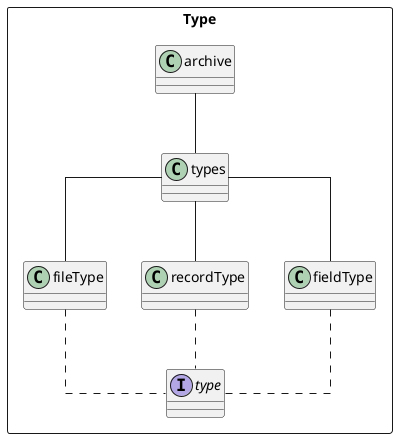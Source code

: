 @startuml
skinparam linetype polyline
skinparam linetype ortho

package "Type" <<Rectangle>> {
archive -- types
interface type
types -- fileType
types -- recordType
types -- fieldType
fileType .. type
recordType .. type
fieldType .. type
}

@enduml